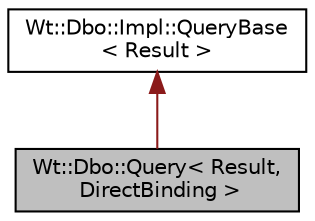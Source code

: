 digraph "Wt::Dbo::Query&lt; Result, DirectBinding &gt;"
{
 // LATEX_PDF_SIZE
  edge [fontname="Helvetica",fontsize="10",labelfontname="Helvetica",labelfontsize="10"];
  node [fontname="Helvetica",fontsize="10",shape=record];
  Node1 [label="Wt::Dbo::Query\< Result,\l DirectBinding \>",height=0.2,width=0.4,color="black", fillcolor="grey75", style="filled", fontcolor="black",tooltip=" "];
  Node2 -> Node1 [dir="back",color="firebrick4",fontsize="10",style="solid",fontname="Helvetica"];
  Node2 [label="Wt::Dbo::Impl::QueryBase\l\< Result \>",height=0.2,width=0.4,color="black", fillcolor="white", style="filled",URL="$classWt_1_1Dbo_1_1Impl_1_1QueryBase.html",tooltip=" "];
}
